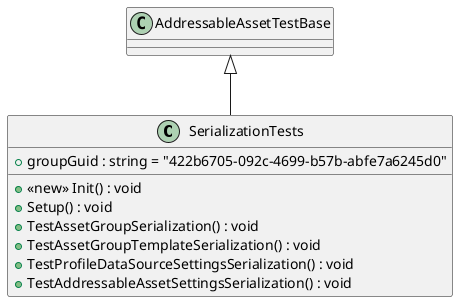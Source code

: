 @startuml
class SerializationTests {
    + groupGuid : string = "422b6705-092c-4699-b57b-abfe7a6245d0"
    + <<new>> Init() : void
    + Setup() : void
    + TestAssetGroupSerialization() : void
    + TestAssetGroupTemplateSerialization() : void
    + TestProfileDataSourceSettingsSerialization() : void
    + TestAddressableAssetSettingsSerialization() : void
}
AddressableAssetTestBase <|-- SerializationTests
@enduml
